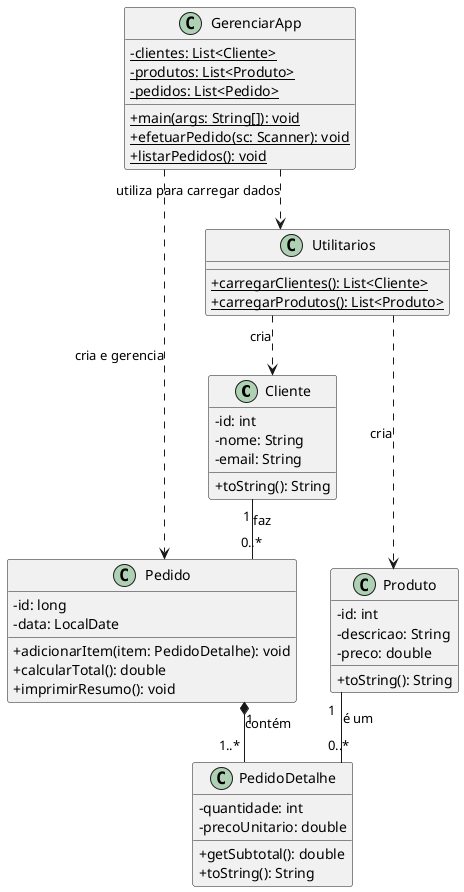 @startuml
' Define um estilo mais limpo para o diagrama
skinparam classAttributeIconSize 0
skinparam linetype ortho

' --- CLASSES DO DOMÍNIO (Models) ---

class Cliente {
  - id: int
  - nome: String
  - email: String
  + toString(): String
}

class Produto {
  - id: int
  - descricao: String
  - preco: double
  + toString(): String
}

class Pedido {
  - id: long
  - data: LocalDate
  + adicionarItem(item: PedidoDetalhe): void
  + calcularTotal(): double
  + imprimirResumo(): void
}

class PedidoDetalhe {
  - quantidade: int
  - precoUnitario: double
  + getSubtotal(): double
  + toString(): String
}

' --- CLASSES DE UTILIDADE E EXECUÇÃO ---

class Utilitarios {
  + {static} carregarClientes(): List<Cliente>
  + {static} carregarProdutos(): List<Produto>
}

class GerenciarApp {
  - {static} clientes: List<Cliente>
  - {static} produtos: List<Produto>
  - {static} pedidos: List<Pedido>
  + {static} main(args: String[]): void
  + {static} efetuarPedido(sc: Scanner): void
  + {static} listarPedidos(): void
}


' --- RELACIONAMENTOS ---

' Relacionamentos de Associação e Composição
Cliente "1" -- "0..*" Pedido : "faz"
Pedido "1" *-- "1..*" PedidoDetalhe : "contém"
Produto "1" -- "0..*" PedidoDetalhe : "é um"

' Relacionamentos de Dependência (uso)
GerenciarApp ..> Pedido : "cria e gerencia"
GerenciarApp ..> Utilitarios : "utiliza para carregar dados"
Utilitarios ..> Cliente : "cria"
Utilitarios ..> Produto : "cria"

@enduml